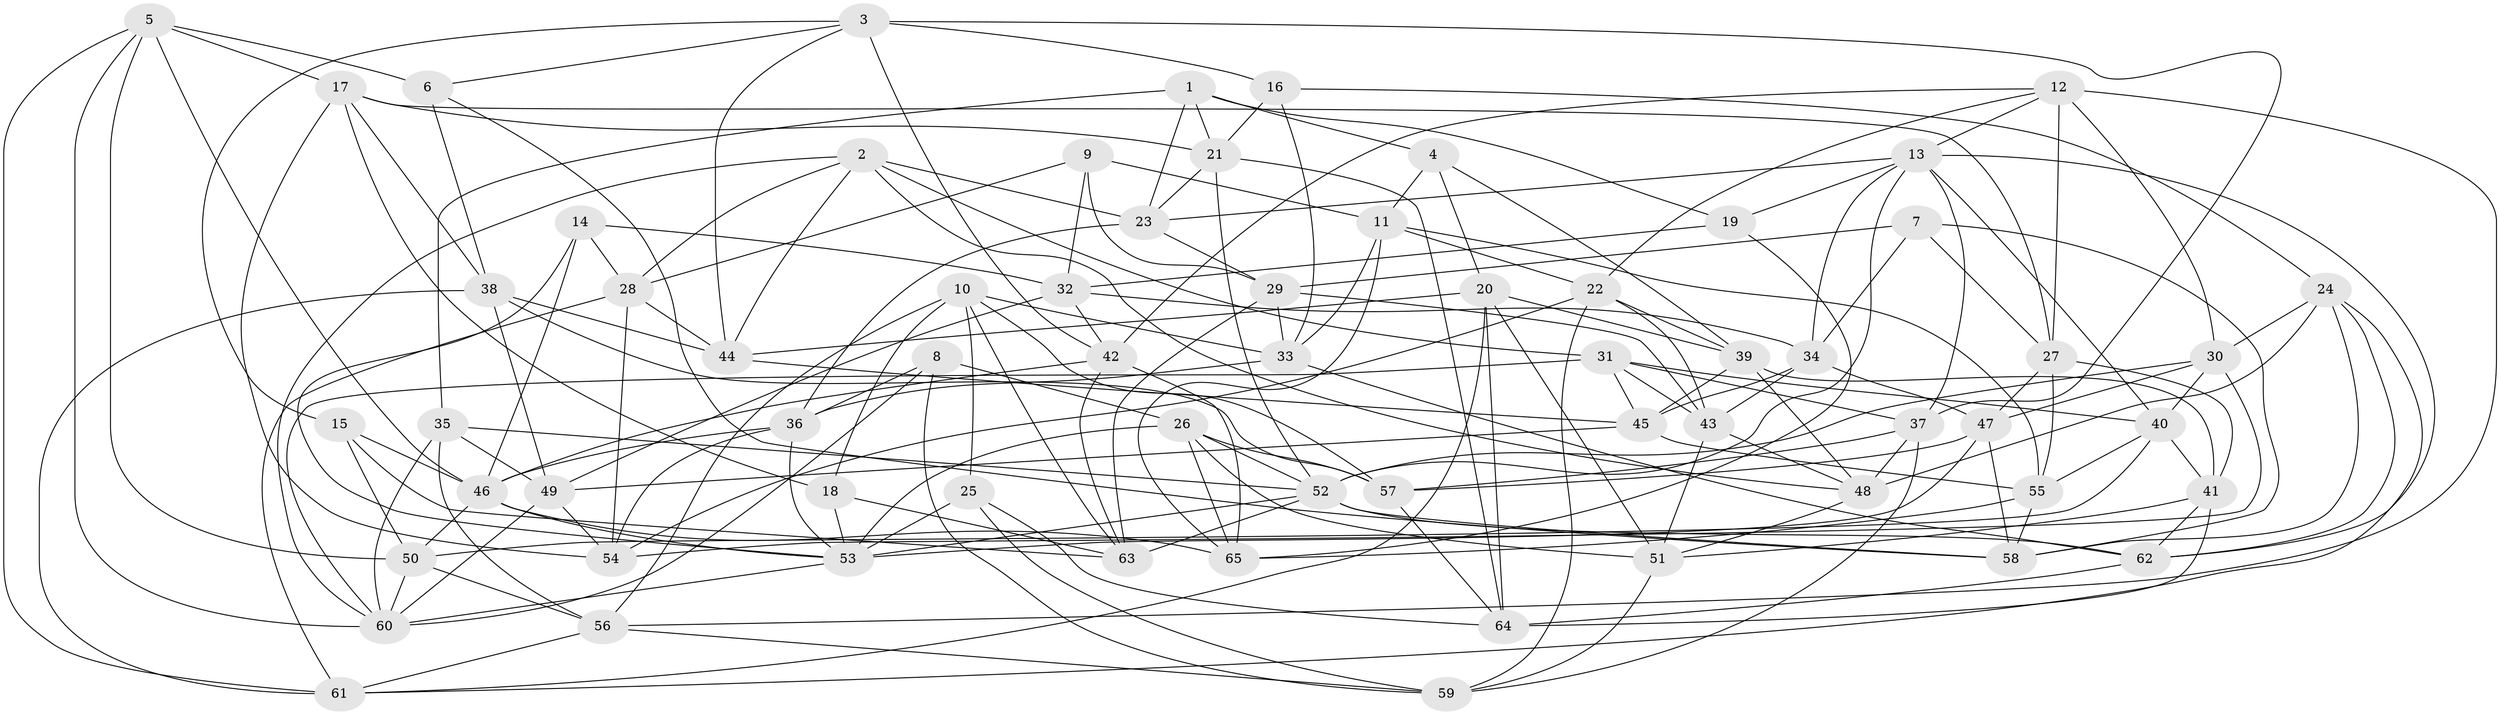 // original degree distribution, {4: 1.0}
// Generated by graph-tools (version 1.1) at 2025/50/03/09/25 03:50:46]
// undirected, 65 vertices, 189 edges
graph export_dot {
graph [start="1"]
  node [color=gray90,style=filled];
  1;
  2;
  3;
  4;
  5;
  6;
  7;
  8;
  9;
  10;
  11;
  12;
  13;
  14;
  15;
  16;
  17;
  18;
  19;
  20;
  21;
  22;
  23;
  24;
  25;
  26;
  27;
  28;
  29;
  30;
  31;
  32;
  33;
  34;
  35;
  36;
  37;
  38;
  39;
  40;
  41;
  42;
  43;
  44;
  45;
  46;
  47;
  48;
  49;
  50;
  51;
  52;
  53;
  54;
  55;
  56;
  57;
  58;
  59;
  60;
  61;
  62;
  63;
  64;
  65;
  1 -- 4 [weight=1.0];
  1 -- 19 [weight=1.0];
  1 -- 21 [weight=1.0];
  1 -- 23 [weight=1.0];
  1 -- 35 [weight=2.0];
  2 -- 23 [weight=1.0];
  2 -- 28 [weight=1.0];
  2 -- 31 [weight=1.0];
  2 -- 44 [weight=1.0];
  2 -- 48 [weight=1.0];
  2 -- 60 [weight=1.0];
  3 -- 6 [weight=1.0];
  3 -- 15 [weight=1.0];
  3 -- 16 [weight=1.0];
  3 -- 37 [weight=1.0];
  3 -- 42 [weight=1.0];
  3 -- 44 [weight=1.0];
  4 -- 11 [weight=1.0];
  4 -- 20 [weight=1.0];
  4 -- 39 [weight=1.0];
  5 -- 6 [weight=1.0];
  5 -- 17 [weight=1.0];
  5 -- 46 [weight=1.0];
  5 -- 50 [weight=1.0];
  5 -- 60 [weight=1.0];
  5 -- 61 [weight=1.0];
  6 -- 38 [weight=1.0];
  6 -- 58 [weight=1.0];
  7 -- 27 [weight=1.0];
  7 -- 29 [weight=1.0];
  7 -- 34 [weight=1.0];
  7 -- 58 [weight=1.0];
  8 -- 26 [weight=1.0];
  8 -- 36 [weight=1.0];
  8 -- 59 [weight=1.0];
  8 -- 60 [weight=1.0];
  9 -- 11 [weight=1.0];
  9 -- 28 [weight=1.0];
  9 -- 29 [weight=1.0];
  9 -- 32 [weight=1.0];
  10 -- 18 [weight=1.0];
  10 -- 25 [weight=1.0];
  10 -- 33 [weight=1.0];
  10 -- 56 [weight=1.0];
  10 -- 57 [weight=1.0];
  10 -- 63 [weight=1.0];
  11 -- 22 [weight=1.0];
  11 -- 33 [weight=1.0];
  11 -- 55 [weight=1.0];
  11 -- 65 [weight=1.0];
  12 -- 13 [weight=1.0];
  12 -- 22 [weight=1.0];
  12 -- 27 [weight=1.0];
  12 -- 30 [weight=1.0];
  12 -- 42 [weight=1.0];
  12 -- 56 [weight=1.0];
  13 -- 19 [weight=1.0];
  13 -- 23 [weight=1.0];
  13 -- 34 [weight=1.0];
  13 -- 37 [weight=1.0];
  13 -- 40 [weight=1.0];
  13 -- 52 [weight=1.0];
  13 -- 62 [weight=1.0];
  14 -- 28 [weight=1.0];
  14 -- 32 [weight=1.0];
  14 -- 46 [weight=1.0];
  14 -- 53 [weight=1.0];
  15 -- 46 [weight=1.0];
  15 -- 50 [weight=1.0];
  15 -- 63 [weight=1.0];
  16 -- 21 [weight=1.0];
  16 -- 24 [weight=1.0];
  16 -- 33 [weight=1.0];
  17 -- 18 [weight=1.0];
  17 -- 21 [weight=1.0];
  17 -- 27 [weight=1.0];
  17 -- 38 [weight=1.0];
  17 -- 54 [weight=1.0];
  18 -- 53 [weight=1.0];
  18 -- 63 [weight=1.0];
  19 -- 32 [weight=1.0];
  19 -- 65 [weight=1.0];
  20 -- 39 [weight=1.0];
  20 -- 44 [weight=1.0];
  20 -- 51 [weight=1.0];
  20 -- 61 [weight=1.0];
  20 -- 64 [weight=1.0];
  21 -- 23 [weight=1.0];
  21 -- 52 [weight=1.0];
  21 -- 64 [weight=1.0];
  22 -- 39 [weight=1.0];
  22 -- 43 [weight=1.0];
  22 -- 54 [weight=1.0];
  22 -- 59 [weight=1.0];
  23 -- 29 [weight=1.0];
  23 -- 36 [weight=1.0];
  24 -- 30 [weight=1.0];
  24 -- 48 [weight=1.0];
  24 -- 58 [weight=1.0];
  24 -- 61 [weight=1.0];
  24 -- 62 [weight=1.0];
  25 -- 53 [weight=1.0];
  25 -- 59 [weight=1.0];
  25 -- 64 [weight=1.0];
  26 -- 51 [weight=1.0];
  26 -- 52 [weight=1.0];
  26 -- 53 [weight=1.0];
  26 -- 57 [weight=1.0];
  26 -- 65 [weight=1.0];
  27 -- 41 [weight=1.0];
  27 -- 47 [weight=1.0];
  27 -- 55 [weight=1.0];
  28 -- 44 [weight=1.0];
  28 -- 54 [weight=1.0];
  28 -- 61 [weight=1.0];
  29 -- 33 [weight=1.0];
  29 -- 43 [weight=1.0];
  29 -- 63 [weight=1.0];
  30 -- 40 [weight=1.0];
  30 -- 47 [weight=1.0];
  30 -- 52 [weight=1.0];
  30 -- 54 [weight=1.0];
  31 -- 37 [weight=1.0];
  31 -- 40 [weight=1.0];
  31 -- 43 [weight=1.0];
  31 -- 45 [weight=1.0];
  31 -- 60 [weight=1.0];
  32 -- 34 [weight=1.0];
  32 -- 42 [weight=1.0];
  32 -- 49 [weight=1.0];
  33 -- 36 [weight=1.0];
  33 -- 62 [weight=1.0];
  34 -- 43 [weight=1.0];
  34 -- 45 [weight=1.0];
  34 -- 47 [weight=1.0];
  35 -- 49 [weight=1.0];
  35 -- 52 [weight=1.0];
  35 -- 56 [weight=1.0];
  35 -- 60 [weight=1.0];
  36 -- 46 [weight=1.0];
  36 -- 53 [weight=1.0];
  36 -- 54 [weight=1.0];
  37 -- 48 [weight=1.0];
  37 -- 57 [weight=1.0];
  37 -- 59 [weight=1.0];
  38 -- 44 [weight=1.0];
  38 -- 49 [weight=1.0];
  38 -- 57 [weight=1.0];
  38 -- 61 [weight=1.0];
  39 -- 41 [weight=1.0];
  39 -- 45 [weight=1.0];
  39 -- 48 [weight=1.0];
  40 -- 41 [weight=1.0];
  40 -- 50 [weight=1.0];
  40 -- 55 [weight=1.0];
  41 -- 51 [weight=1.0];
  41 -- 62 [weight=1.0];
  41 -- 64 [weight=1.0];
  42 -- 46 [weight=1.0];
  42 -- 63 [weight=1.0];
  42 -- 65 [weight=1.0];
  43 -- 48 [weight=1.0];
  43 -- 51 [weight=1.0];
  44 -- 45 [weight=1.0];
  45 -- 49 [weight=1.0];
  45 -- 55 [weight=1.0];
  46 -- 50 [weight=1.0];
  46 -- 53 [weight=1.0];
  46 -- 65 [weight=1.0];
  47 -- 53 [weight=1.0];
  47 -- 57 [weight=1.0];
  47 -- 58 [weight=1.0];
  48 -- 51 [weight=1.0];
  49 -- 54 [weight=1.0];
  49 -- 60 [weight=1.0];
  50 -- 56 [weight=1.0];
  50 -- 60 [weight=1.0];
  51 -- 59 [weight=1.0];
  52 -- 53 [weight=2.0];
  52 -- 58 [weight=1.0];
  52 -- 62 [weight=1.0];
  52 -- 63 [weight=1.0];
  53 -- 60 [weight=1.0];
  55 -- 58 [weight=1.0];
  55 -- 65 [weight=1.0];
  56 -- 59 [weight=1.0];
  56 -- 61 [weight=1.0];
  57 -- 64 [weight=1.0];
  62 -- 64 [weight=1.0];
}
